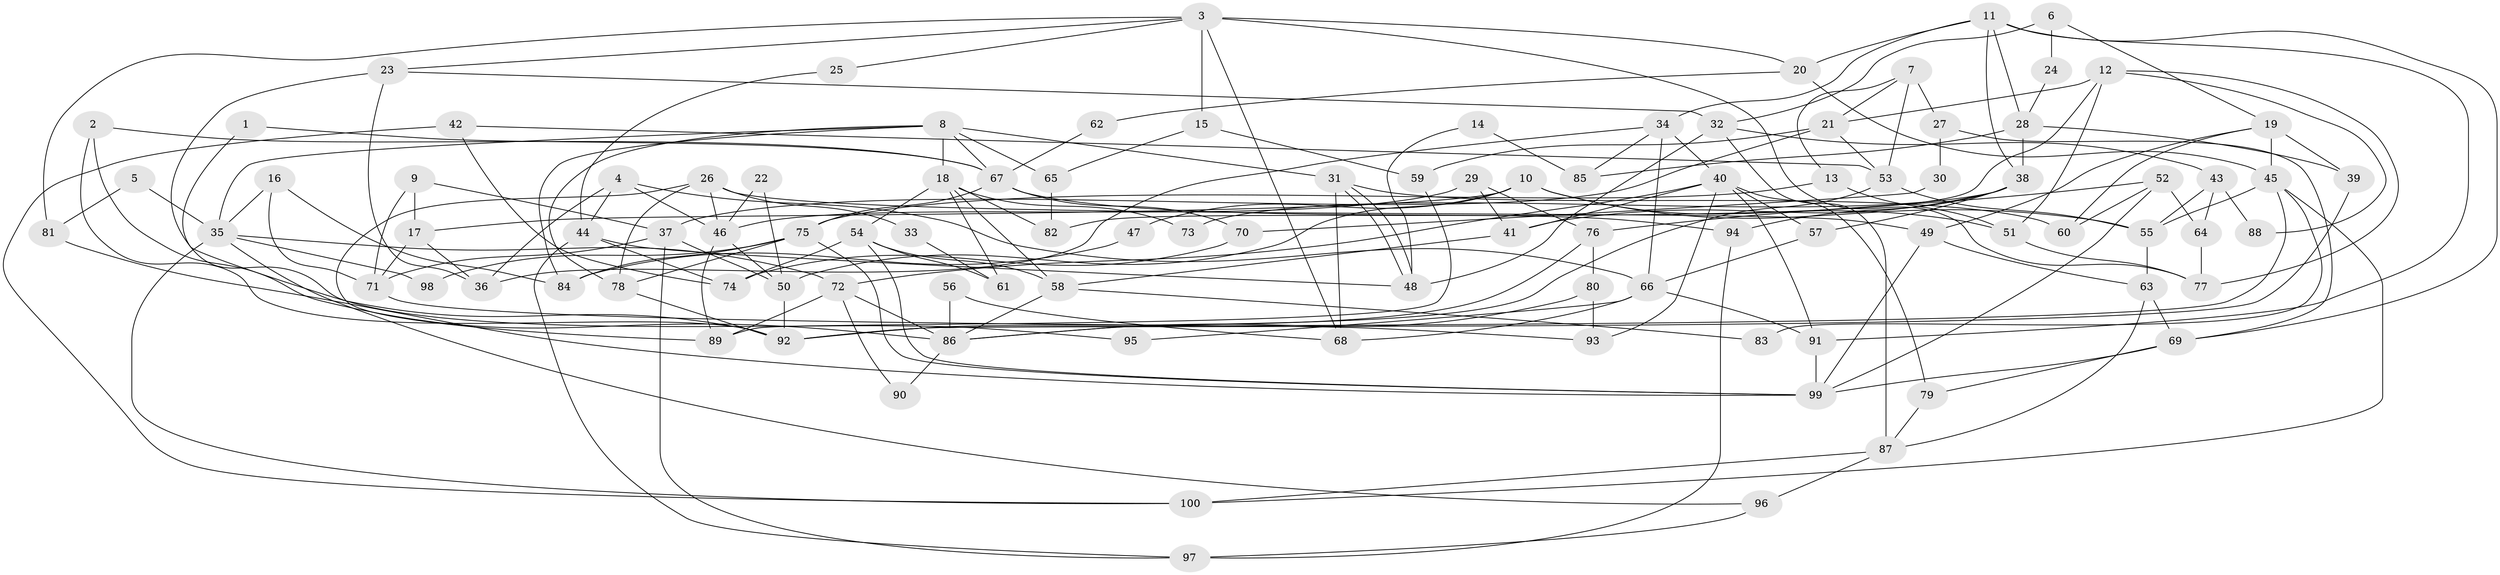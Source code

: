 // Generated by graph-tools (version 1.1) at 2025/35/03/09/25 02:35:56]
// undirected, 100 vertices, 200 edges
graph export_dot {
graph [start="1"]
  node [color=gray90,style=filled];
  1;
  2;
  3;
  4;
  5;
  6;
  7;
  8;
  9;
  10;
  11;
  12;
  13;
  14;
  15;
  16;
  17;
  18;
  19;
  20;
  21;
  22;
  23;
  24;
  25;
  26;
  27;
  28;
  29;
  30;
  31;
  32;
  33;
  34;
  35;
  36;
  37;
  38;
  39;
  40;
  41;
  42;
  43;
  44;
  45;
  46;
  47;
  48;
  49;
  50;
  51;
  52;
  53;
  54;
  55;
  56;
  57;
  58;
  59;
  60;
  61;
  62;
  63;
  64;
  65;
  66;
  67;
  68;
  69;
  70;
  71;
  72;
  73;
  74;
  75;
  76;
  77;
  78;
  79;
  80;
  81;
  82;
  83;
  84;
  85;
  86;
  87;
  88;
  89;
  90;
  91;
  92;
  93;
  94;
  95;
  96;
  97;
  98;
  99;
  100;
  1 -- 92;
  1 -- 67;
  2 -- 92;
  2 -- 67;
  2 -- 86;
  3 -- 68;
  3 -- 20;
  3 -- 15;
  3 -- 23;
  3 -- 25;
  3 -- 77;
  3 -- 81;
  4 -- 66;
  4 -- 46;
  4 -- 36;
  4 -- 44;
  5 -- 35;
  5 -- 81;
  6 -- 19;
  6 -- 32;
  6 -- 24;
  7 -- 53;
  7 -- 13;
  7 -- 21;
  7 -- 27;
  8 -- 35;
  8 -- 18;
  8 -- 31;
  8 -- 65;
  8 -- 67;
  8 -- 78;
  8 -- 84;
  9 -- 71;
  9 -- 37;
  9 -- 17;
  10 -- 17;
  10 -- 55;
  10 -- 47;
  10 -- 50;
  10 -- 51;
  11 -- 28;
  11 -- 91;
  11 -- 20;
  11 -- 34;
  11 -- 38;
  11 -- 69;
  12 -- 51;
  12 -- 82;
  12 -- 21;
  12 -- 77;
  12 -- 88;
  13 -- 51;
  13 -- 75;
  14 -- 48;
  14 -- 85;
  15 -- 59;
  15 -- 65;
  16 -- 35;
  16 -- 84;
  16 -- 71;
  17 -- 71;
  17 -- 36;
  18 -- 58;
  18 -- 54;
  18 -- 61;
  18 -- 73;
  18 -- 82;
  19 -- 49;
  19 -- 60;
  19 -- 39;
  19 -- 45;
  20 -- 45;
  20 -- 62;
  21 -- 37;
  21 -- 53;
  21 -- 59;
  22 -- 46;
  22 -- 50;
  23 -- 36;
  23 -- 32;
  23 -- 95;
  24 -- 28;
  25 -- 44;
  26 -- 89;
  26 -- 78;
  26 -- 33;
  26 -- 46;
  26 -- 49;
  27 -- 69;
  27 -- 30;
  28 -- 38;
  28 -- 39;
  28 -- 85;
  29 -- 46;
  29 -- 41;
  29 -- 76;
  30 -- 70;
  31 -- 48;
  31 -- 48;
  31 -- 60;
  31 -- 68;
  32 -- 43;
  32 -- 48;
  32 -- 87;
  33 -- 61;
  34 -- 36;
  34 -- 40;
  34 -- 66;
  34 -- 85;
  35 -- 96;
  35 -- 72;
  35 -- 98;
  35 -- 100;
  37 -- 97;
  37 -- 50;
  37 -- 71;
  38 -- 57;
  38 -- 41;
  38 -- 73;
  38 -- 94;
  39 -- 92;
  40 -- 79;
  40 -- 41;
  40 -- 57;
  40 -- 72;
  40 -- 91;
  40 -- 93;
  41 -- 58;
  42 -- 100;
  42 -- 53;
  42 -- 74;
  43 -- 64;
  43 -- 55;
  43 -- 88;
  44 -- 48;
  44 -- 74;
  44 -- 97;
  45 -- 100;
  45 -- 55;
  45 -- 83;
  45 -- 92;
  46 -- 50;
  46 -- 89;
  47 -- 84;
  49 -- 63;
  49 -- 99;
  50 -- 92;
  51 -- 77;
  52 -- 99;
  52 -- 76;
  52 -- 60;
  52 -- 64;
  53 -- 86;
  53 -- 55;
  54 -- 74;
  54 -- 58;
  54 -- 61;
  54 -- 99;
  55 -- 63;
  56 -- 86;
  56 -- 68;
  57 -- 66;
  58 -- 86;
  58 -- 83;
  59 -- 89;
  62 -- 67;
  63 -- 69;
  63 -- 87;
  64 -- 77;
  65 -- 82;
  66 -- 91;
  66 -- 68;
  66 -- 95;
  67 -- 75;
  67 -- 70;
  67 -- 94;
  69 -- 99;
  69 -- 79;
  70 -- 74;
  71 -- 93;
  72 -- 86;
  72 -- 89;
  72 -- 90;
  75 -- 78;
  75 -- 99;
  75 -- 84;
  75 -- 98;
  76 -- 92;
  76 -- 80;
  78 -- 92;
  79 -- 87;
  80 -- 93;
  80 -- 86;
  81 -- 99;
  86 -- 90;
  87 -- 96;
  87 -- 100;
  91 -- 99;
  94 -- 97;
  96 -- 97;
}
